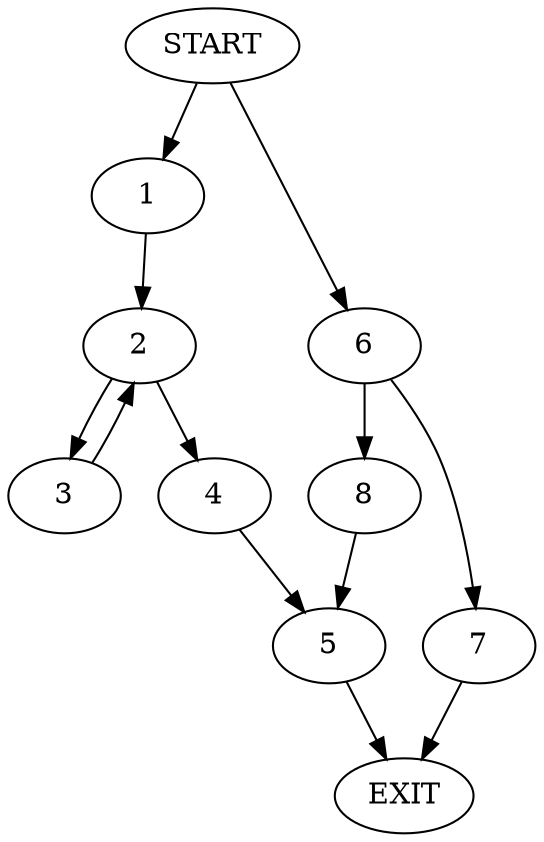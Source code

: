 digraph {
0 [label="START"]
9 [label="EXIT"]
0 -> 1
1 -> 2
2 -> 3
2 -> 4
4 -> 5
3 -> 2
5 -> 9
0 -> 6
6 -> 7
6 -> 8
8 -> 5
7 -> 9
}
